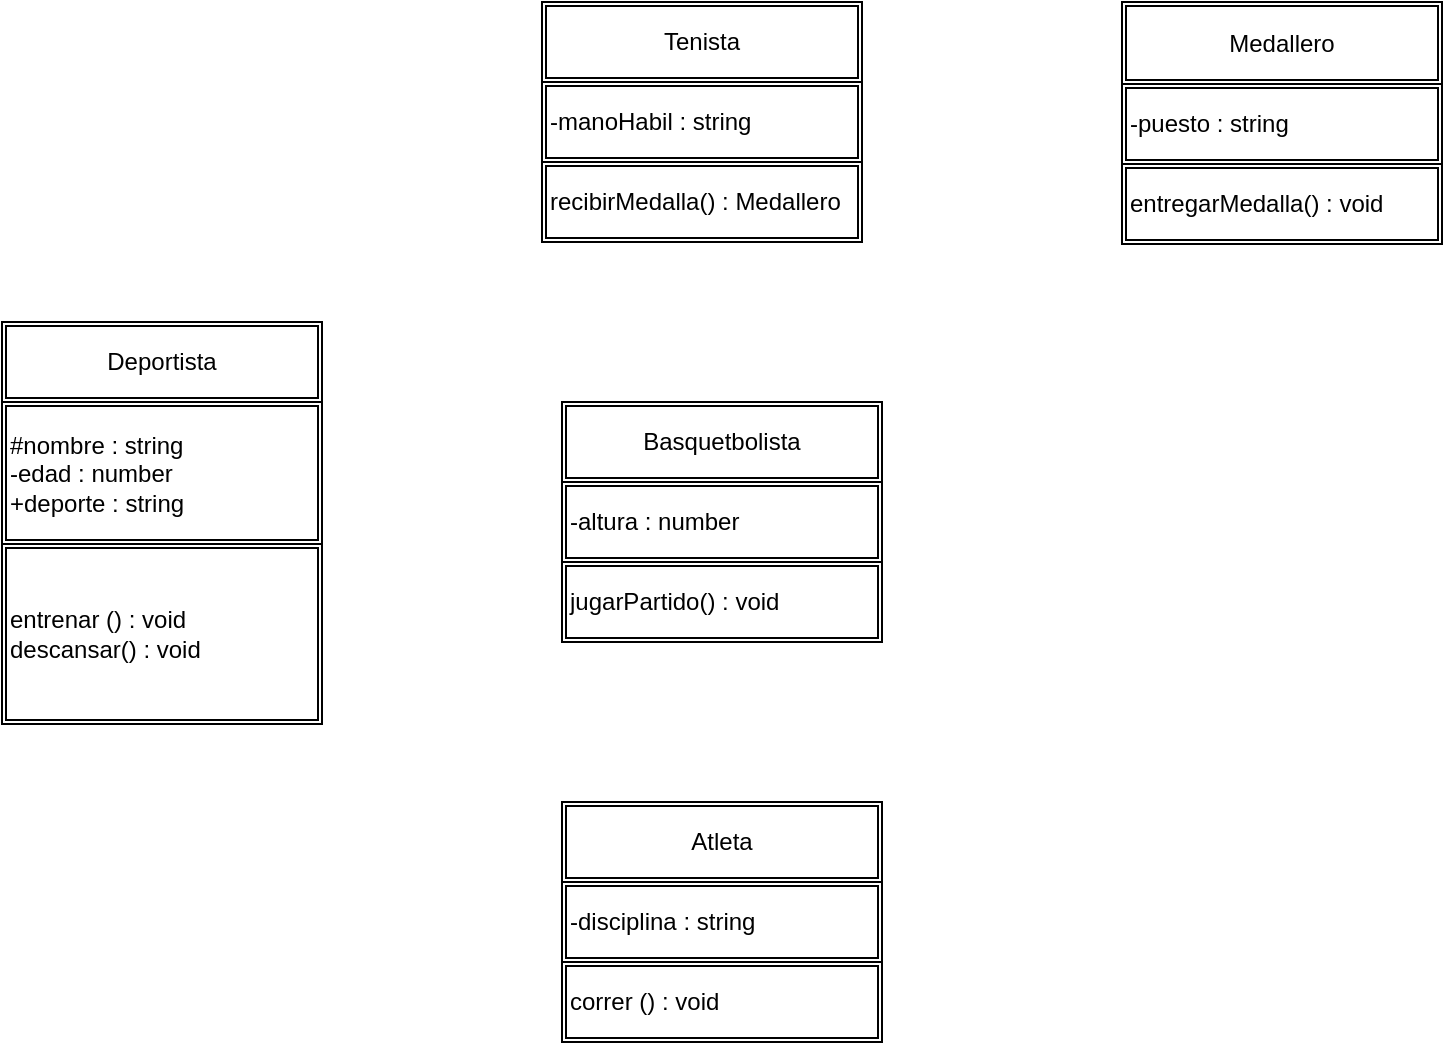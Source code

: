 <mxfile>
    <diagram id="cgJ132BiLFV-TuHjRSvf" name="Page-1">
        <mxGraphModel dx="888" dy="614" grid="1" gridSize="10" guides="1" tooltips="1" connect="1" arrows="1" fold="1" page="1" pageScale="1" pageWidth="850" pageHeight="1100" math="0" shadow="0">
            <root>
                <mxCell id="0"/>
                <mxCell id="1" parent="0"/>
                <mxCell id="2" value="Deportista" style="shape=ext;double=1;rounded=0;whiteSpace=wrap;html=1;" vertex="1" parent="1">
                    <mxGeometry x="40" y="160" width="160" height="40" as="geometry"/>
                </mxCell>
                <mxCell id="3" value="#nombre : string&lt;br&gt;-edad : number&lt;br&gt;+deporte : string" style="shape=ext;double=1;rounded=0;whiteSpace=wrap;html=1;align=left;" vertex="1" parent="1">
                    <mxGeometry x="40" y="200" width="160" height="71" as="geometry"/>
                </mxCell>
                <mxCell id="4" value="entrenar () : void&lt;br&gt;&lt;div style=&quot;&quot;&gt;&lt;span style=&quot;background-color: initial;&quot;&gt;descansar() : void&lt;/span&gt;&lt;/div&gt;" style="shape=ext;double=1;rounded=0;whiteSpace=wrap;html=1;align=left;" vertex="1" parent="1">
                    <mxGeometry x="40" y="271" width="160" height="90" as="geometry"/>
                </mxCell>
                <mxCell id="5" value="Tenista" style="shape=ext;double=1;rounded=0;whiteSpace=wrap;html=1;" vertex="1" parent="1">
                    <mxGeometry x="310" width="160" height="40" as="geometry"/>
                </mxCell>
                <mxCell id="6" value="-manoHabil : string" style="shape=ext;double=1;rounded=0;whiteSpace=wrap;html=1;align=left;" vertex="1" parent="1">
                    <mxGeometry x="310" y="40" width="160" height="40" as="geometry"/>
                </mxCell>
                <mxCell id="7" value="recibirMedalla() : Medallero" style="shape=ext;double=1;rounded=0;whiteSpace=wrap;html=1;align=left;" vertex="1" parent="1">
                    <mxGeometry x="310" y="80" width="160" height="40" as="geometry"/>
                </mxCell>
                <mxCell id="8" value="Basquetbolista" style="shape=ext;double=1;rounded=0;whiteSpace=wrap;html=1;" vertex="1" parent="1">
                    <mxGeometry x="320" y="200" width="160" height="40" as="geometry"/>
                </mxCell>
                <mxCell id="9" value="-altura : number" style="shape=ext;double=1;rounded=0;whiteSpace=wrap;html=1;align=left;" vertex="1" parent="1">
                    <mxGeometry x="320" y="240" width="160" height="40" as="geometry"/>
                </mxCell>
                <mxCell id="11" value="jugarPartido() : void" style="shape=ext;double=1;rounded=0;whiteSpace=wrap;html=1;align=left;" vertex="1" parent="1">
                    <mxGeometry x="320" y="280" width="160" height="40" as="geometry"/>
                </mxCell>
                <mxCell id="12" value="Atleta" style="shape=ext;double=1;rounded=0;whiteSpace=wrap;html=1;" vertex="1" parent="1">
                    <mxGeometry x="320" y="400" width="160" height="40" as="geometry"/>
                </mxCell>
                <mxCell id="13" value="-disciplina : string" style="shape=ext;double=1;rounded=0;whiteSpace=wrap;html=1;align=left;" vertex="1" parent="1">
                    <mxGeometry x="320" y="440" width="160" height="40" as="geometry"/>
                </mxCell>
                <mxCell id="14" value="correr () : void" style="shape=ext;double=1;rounded=0;whiteSpace=wrap;html=1;align=left;" vertex="1" parent="1">
                    <mxGeometry x="320" y="480" width="160" height="40" as="geometry"/>
                </mxCell>
                <mxCell id="18" value="Medallero" style="shape=ext;double=1;rounded=0;whiteSpace=wrap;html=1;" vertex="1" parent="1">
                    <mxGeometry x="600" width="160" height="41" as="geometry"/>
                </mxCell>
                <mxCell id="19" value="-puesto : string" style="shape=ext;double=1;rounded=0;whiteSpace=wrap;html=1;align=left;" vertex="1" parent="1">
                    <mxGeometry x="600" y="41" width="160" height="40" as="geometry"/>
                </mxCell>
                <mxCell id="20" value="entregarMedalla() : void" style="shape=ext;double=1;rounded=0;whiteSpace=wrap;html=1;align=left;" vertex="1" parent="1">
                    <mxGeometry x="600" y="81" width="160" height="40" as="geometry"/>
                </mxCell>
            </root>
        </mxGraphModel>
    </diagram>
</mxfile>